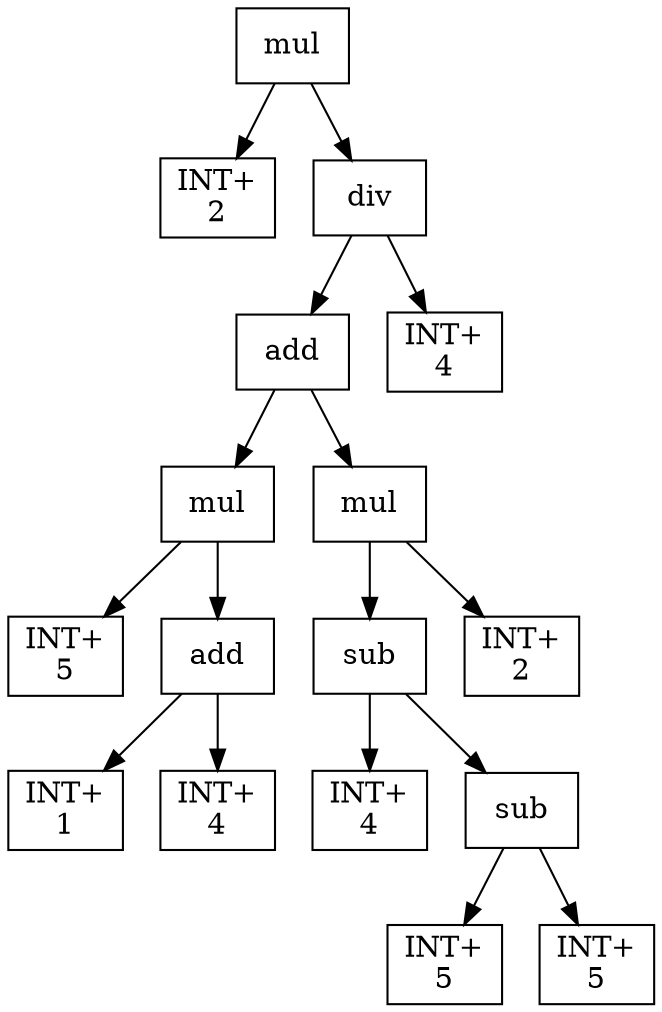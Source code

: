 digraph expr {
  node [shape=box];
  n1 [label="mul"];
  n2 [label="INT+\n2"];
  n3 [label="div"];
  n4 [label="add"];
  n5 [label="mul"];
  n6 [label="INT+\n5"];
  n7 [label="add"];
  n8 [label="INT+\n1"];
  n9 [label="INT+\n4"];
  n7 -> n8;
  n7 -> n9;
  n5 -> n6;
  n5 -> n7;
  n10 [label="mul"];
  n11 [label="sub"];
  n12 [label="INT+\n4"];
  n13 [label="sub"];
  n14 [label="INT+\n5"];
  n15 [label="INT+\n5"];
  n13 -> n14;
  n13 -> n15;
  n11 -> n12;
  n11 -> n13;
  n16 [label="INT+\n2"];
  n10 -> n11;
  n10 -> n16;
  n4 -> n5;
  n4 -> n10;
  n17 [label="INT+\n4"];
  n3 -> n4;
  n3 -> n17;
  n1 -> n2;
  n1 -> n3;
}